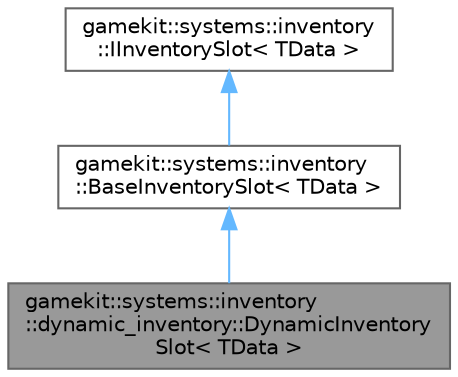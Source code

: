 digraph "gamekit::systems::inventory::dynamic_inventory::DynamicInventorySlot&lt; TData &gt;"
{
 // LATEX_PDF_SIZE
  bgcolor="transparent";
  edge [fontname=Helvetica,fontsize=10,labelfontname=Helvetica,labelfontsize=10];
  node [fontname=Helvetica,fontsize=10,shape=box,height=0.2,width=0.4];
  Node1 [id="Node000001",label="gamekit::systems::inventory\l::dynamic_inventory::DynamicInventory\lSlot\< TData \>",height=0.2,width=0.4,color="gray40", fillcolor="grey60", style="filled", fontcolor="black",tooltip="Dynamic inventory slot class template."];
  Node2 -> Node1 [id="edge1_Node000001_Node000002",dir="back",color="steelblue1",style="solid",tooltip=" "];
  Node2 [id="Node000002",label="gamekit::systems::inventory\l::BaseInventorySlot\< TData \>",height=0.2,width=0.4,color="gray40", fillcolor="white", style="filled",URL="$d4/d17/classgamekit_1_1systems_1_1inventory_1_1_base_inventory_slot.html",tooltip="Base inventory slot class template."];
  Node3 -> Node2 [id="edge2_Node000002_Node000003",dir="back",color="steelblue1",style="solid",tooltip=" "];
  Node3 [id="Node000003",label="gamekit::systems::inventory\l::IInventorySlot\< TData \>",height=0.2,width=0.4,color="gray40", fillcolor="white", style="filled",URL="$d5/d74/classgamekit_1_1systems_1_1inventory_1_1_i_inventory_slot.html",tooltip="Interface for a single inventory slot."];
}
